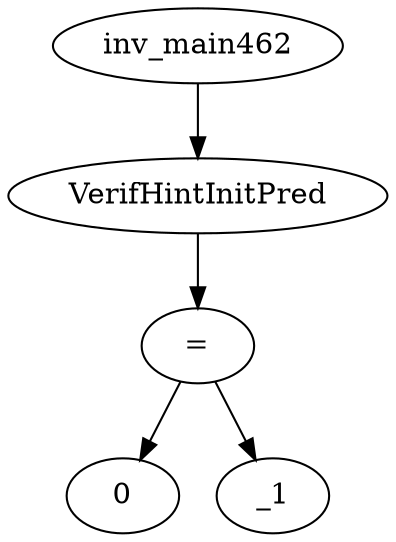 digraph dag {
0 [label="inv_main462"];
1 [label="VerifHintInitPred"];
2 [label="="];
3 [label="0"];
4 [label="_1"];
0->1
1->2
2->4
2 -> 3
}
